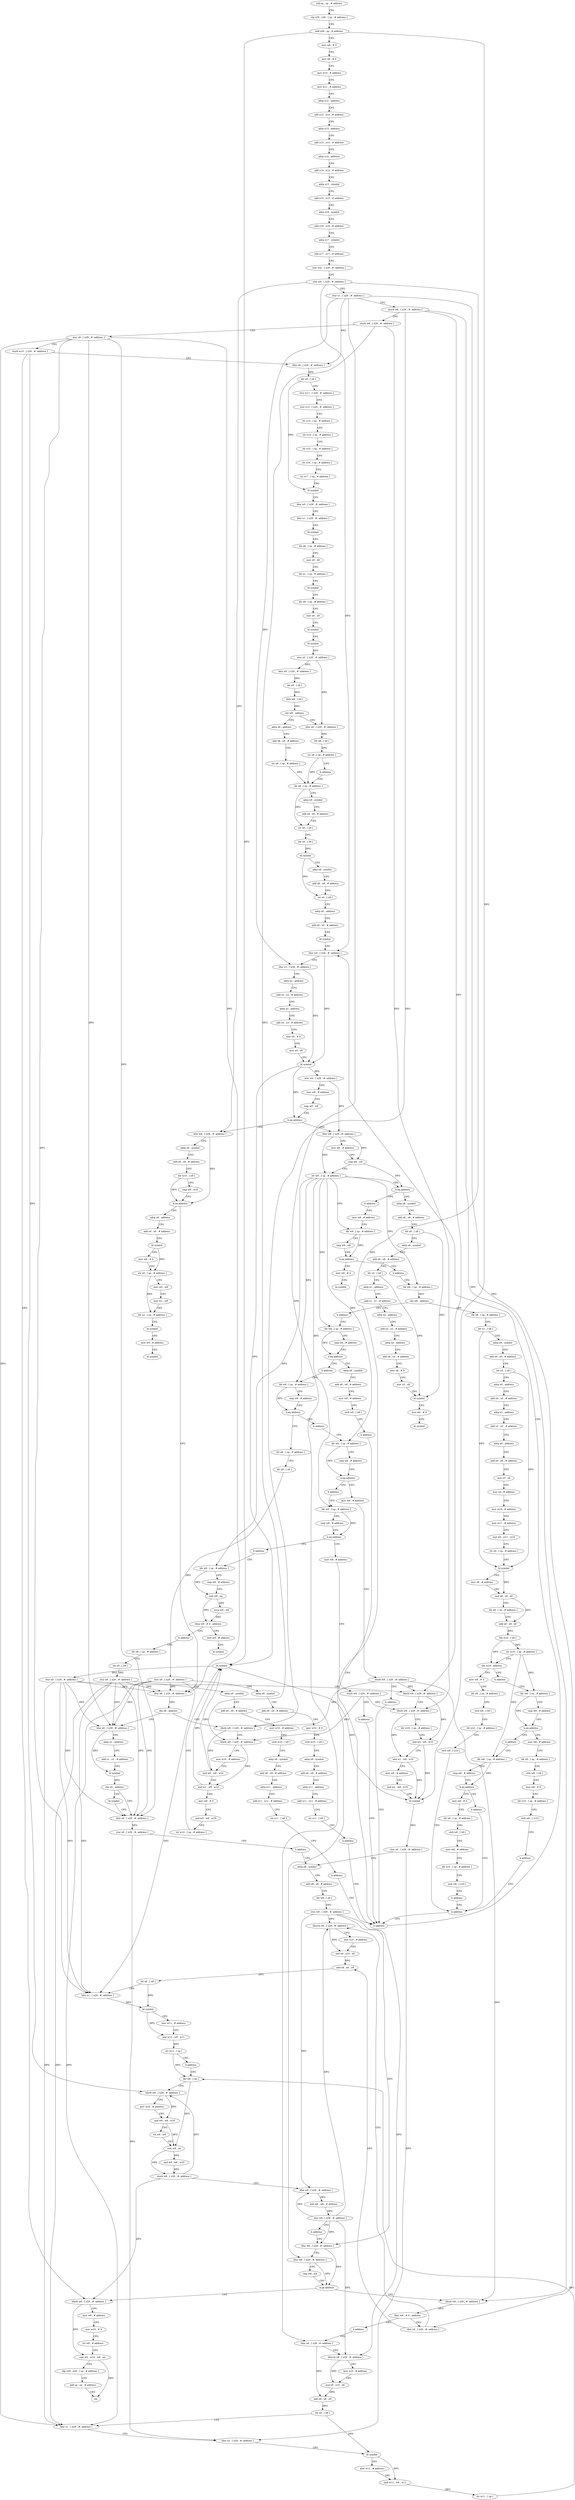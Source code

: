 digraph "func" {
"4204188" [label = "sub sp , sp , # address" ]
"4204192" [label = "stp x29 , x30 , [ sp , # address ]" ]
"4204196" [label = "add x29 , sp , # address" ]
"4204200" [label = "mov w8 , # 0" ]
"4204204" [label = "mov x9 , # 0" ]
"4204208" [label = "mov w10 , # address" ]
"4204212" [label = "mov w11 , # address" ]
"4204216" [label = "adrp x12 , address" ]
"4204220" [label = "add x12 , x12 , # address" ]
"4204224" [label = "adrp x13 , address" ]
"4204228" [label = "add x13 , x13 , # address" ]
"4204232" [label = "adrp x14 , address" ]
"4204236" [label = "add x14 , x14 , # address" ]
"4204240" [label = "adrp x15 , symbol" ]
"4204244" [label = "add x15 , x15 , # address" ]
"4204248" [label = "adrp x16 , symbol" ]
"4204252" [label = "add x16 , x16 , # address" ]
"4204256" [label = "adrp x17 , symbol" ]
"4204260" [label = "add x17 , x17 , # address" ]
"4204264" [label = "stur wzr , [ x29 , #- address ]" ]
"4204268" [label = "stur w0 , [ x29 , #- address ]" ]
"4204272" [label = "stur x1 , [ x29 , #- address ]" ]
"4204276" [label = "sturb w8 , [ x29 , #- address ]" ]
"4204280" [label = "sturb w8 , [ x29 , #- address ]" ]
"4204284" [label = "stur x9 , [ x29 , #- address ]" ]
"4204288" [label = "sturb w10 , [ x29 , #- address ]" ]
"4204292" [label = "ldur x9 , [ x29 , #- address ]" ]
"4204296" [label = "ldr x0 , [ x9 ]" ]
"4204300" [label = "stur w11 , [ x29 , #- address ]" ]
"4204304" [label = "stur x12 , [ x29 , #- address ]" ]
"4204308" [label = "str x13 , [ sp , # address ]" ]
"4204312" [label = "str x14 , [ sp , # address ]" ]
"4204316" [label = "str x15 , [ sp , # address ]" ]
"4204320" [label = "str x16 , [ sp , # address ]" ]
"4204324" [label = "str x17 , [ sp , # address ]" ]
"4204328" [label = "bl symbol" ]
"4204332" [label = "ldur w0 , [ x29 , #- address ]" ]
"4204336" [label = "ldur x1 , [ x29 , #- address ]" ]
"4204340" [label = "bl symbol" ]
"4204344" [label = "ldr x9 , [ sp , # address ]" ]
"4204348" [label = "mov x0 , x9" ]
"4204352" [label = "ldr x1 , [ sp , # address ]" ]
"4204356" [label = "bl symbol" ]
"4204360" [label = "ldr x9 , [ sp , # address ]" ]
"4204364" [label = "mov x0 , x9" ]
"4204368" [label = "bl symbol" ]
"4204372" [label = "bl symbol" ]
"4204376" [label = "stur x0 , [ x29 , #- address ]" ]
"4204380" [label = "ldur x9 , [ x29 , #- address ]" ]
"4204384" [label = "ldr x9 , [ x9 ]" ]
"4204388" [label = "ldrb w8 , [ x9 ]" ]
"4204392" [label = "cbz w8 , address" ]
"4204412" [label = "adrp x8 , address" ]
"4204396" [label = "ldur x8 , [ x29 , #- address ]" ]
"4204416" [label = "add x8 , x8 , # address" ]
"4204420" [label = "str x8 , [ sp , # address ]" ]
"4204424" [label = "ldr x8 , [ sp , # address ]" ]
"4204400" [label = "ldr x8 , [ x8 ]" ]
"4204404" [label = "str x8 , [ sp , # address ]" ]
"4204408" [label = "b address" ]
"4205120" [label = "ldur w8 , [ x29 , #- address ]" ]
"4205124" [label = "adrp x9 , symbol" ]
"4205128" [label = "add x9 , x9 , # address" ]
"4205132" [label = "ldr w10 , [ x9 ]" ]
"4205136" [label = "cmp w8 , w10" ]
"4205140" [label = "b.ne address" ]
"4205188" [label = "ldur x8 , [ x29 , #- address ]" ]
"4205144" [label = "adrp x0 , address" ]
"4204524" [label = "ldur w8 , [ x29 , #- address ]" ]
"4204528" [label = "mov w9 , # address" ]
"4204532" [label = "cmp w8 , w9" ]
"4204536" [label = "str w8 , [ sp , # address ]" ]
"4204540" [label = "b.eq address" ]
"4205040" [label = "adrp x8 , symbol" ]
"4204544" [label = "b address" ]
"4204428" [label = "adrp x9 , symbol" ]
"4204432" [label = "add x9 , x9 , # address" ]
"4204436" [label = "str x8 , [ x9 ]" ]
"4204440" [label = "ldr x0 , [ x9 ]" ]
"4204444" [label = "bl symbol" ]
"4204448" [label = "adrp x8 , symbol" ]
"4204452" [label = "add x8 , x8 , # address" ]
"4204456" [label = "str x0 , [ x8 ]" ]
"4204460" [label = "adrp x0 , address" ]
"4204464" [label = "add x0 , x0 , # address" ]
"4204468" [label = "bl symbol" ]
"4204472" [label = "ldur w0 , [ x29 , #- address ]" ]
"4205192" [label = "cbz x8 , address" ]
"4205232" [label = "ldurb w8 , [ x29 , #- address ]" ]
"4205196" [label = "ldur x0 , [ x29 , #- address ]" ]
"4205148" [label = "add x0 , x0 , # address" ]
"4205152" [label = "bl symbol" ]
"4205156" [label = "mov w8 , # 0" ]
"4205160" [label = "str x0 , [ sp , # address ]" ]
"4205164" [label = "mov w0 , w8" ]
"4205168" [label = "mov w1 , w8" ]
"4205172" [label = "ldr x2 , [ sp , # address ]" ]
"4205176" [label = "bl symbol" ]
"4205180" [label = "mov w0 , # address" ]
"4205184" [label = "bl symbol" ]
"4205044" [label = "add x8 , x8 , # address" ]
"4205048" [label = "ldr x0 , [ x8 ]" ]
"4205052" [label = "adrp x8 , symbol" ]
"4205056" [label = "add x8 , x8 , # address" ]
"4205060" [label = "ldr x3 , [ x8 ]" ]
"4205064" [label = "adrp x1 , address" ]
"4205068" [label = "add x1 , x1 , # address" ]
"4205072" [label = "adrp x2 , address" ]
"4205076" [label = "add x2 , x2 , # address" ]
"4205080" [label = "adrp x4 , address" ]
"4205084" [label = "add x4 , x4 , # address" ]
"4205088" [label = "mov x8 , # 0" ]
"4205092" [label = "mov x5 , x8" ]
"4205096" [label = "bl symbol" ]
"4205100" [label = "mov w0 , # 0" ]
"4205104" [label = "bl symbol" ]
"4204548" [label = "mov w8 , # address" ]
"4205236" [label = "ldurb w9 , [ x29 , #- address ]" ]
"4205240" [label = "mov w10 , # address" ]
"4205244" [label = "and w0 , w8 , w10" ]
"4205248" [label = "and w1 , w9 , w10" ]
"4205252" [label = "mov w8 , # 0" ]
"4205256" [label = "and w2 , w8 , w10" ]
"4205260" [label = "str w10 , [ sp , # address ]" ]
"4205264" [label = "bl symbol" ]
"4205268" [label = "stur x0 , [ x29 , #- address ]" ]
"4205272" [label = "ldurb w8 , [ x29 , #- address ]" ]
"4205276" [label = "ldurb w9 , [ x29 , #- address ]" ]
"4205280" [label = "ldr w10 , [ sp , # address ]" ]
"4205284" [label = "and w0 , w8 , w10" ]
"4205288" [label = "and w1 , w9 , w10" ]
"4205292" [label = "mov w8 , # address" ]
"4205296" [label = "and w2 , w8 , w10" ]
"4205300" [label = "bl symbol" ]
"4205304" [label = "stur x0 , [ x29 , #- address ]" ]
"4205308" [label = "adrp x8 , symbol" ]
"4205200" [label = "adrp x1 , address" ]
"4205204" [label = "add x1 , x1 , # address" ]
"4205208" [label = "bl symbol" ]
"4205212" [label = "cbz x0 , address" ]
"4205220" [label = "ldur x8 , [ x29 , #- address ]" ]
"4205216" [label = "bl symbol" ]
"4204552" [label = "ldr w9 , [ sp , # address ]" ]
"4204556" [label = "cmp w9 , w8" ]
"4204560" [label = "b.eq address" ]
"4205032" [label = "mov w0 , # 0" ]
"4204564" [label = "b address" ]
"4205496" [label = "ldurb w8 , [ x29 , #- address ]" ]
"4205500" [label = "mov w9 , # address" ]
"4205504" [label = "mov w10 , # 0" ]
"4205508" [label = "tst w8 , # address" ]
"4205512" [label = "csel w0 , w10 , w9 , ne" ]
"4205516" [label = "ldp x29 , x30 , [ sp , # address ]" ]
"4205520" [label = "add sp , sp , # address" ]
"4205524" [label = "ret" ]
"4205340" [label = "ldurb w8 , [ x29 , #- address ]" ]
"4205344" [label = "tbnz w8 , # 0 , address" ]
"4205352" [label = "ldur x8 , [ x29 , #- address ]" ]
"4205348" [label = "b address" ]
"4205224" [label = "stur x8 , [ x29 , #- address ]" ]
"4205228" [label = "b address" ]
"4205036" [label = "bl symbol" ]
"4204568" [label = "ldr w8 , [ sp , # address ]" ]
"4205356" [label = "ldursw x9 , [ x29 , #- address ]" ]
"4205360" [label = "mov x10 , # address" ]
"4205364" [label = "mul x9 , x10 , x9" ]
"4205368" [label = "add x8 , x8 , x9" ]
"4205372" [label = "ldr x0 , [ x8 ]" ]
"4205376" [label = "ldur x1 , [ x29 , #- address ]" ]
"4205380" [label = "bl symbol" ]
"4205384" [label = "mov w11 , # address" ]
"4205388" [label = "and w11 , w0 , w11" ]
"4205392" [label = "str w11 , [ sp ]" ]
"4205396" [label = "b address" ]
"4205448" [label = "ldr w8 , [ sp ]" ]
"4205400" [label = "ldur x8 , [ x29 , #- address ]" ]
"4205312" [label = "add x8 , x8 , # address" ]
"4205316" [label = "ldr w9 , [ x8 ]" ]
"4205320" [label = "stur w9 , [ x29 , #- address ]" ]
"4205324" [label = "ldur w8 , [ x29 , #- address ]" ]
"4204572" [label = "cbz w8 , address" ]
"4204816" [label = "ldr x8 , [ sp , # address ]" ]
"4204576" [label = "b address" ]
"4205452" [label = "ldurb w9 , [ x29 , #- address ]" ]
"4205456" [label = "mov w10 , # address" ]
"4205460" [label = "and w9 , w9 , w10" ]
"4205464" [label = "tst w9 , w8" ]
"4205468" [label = "cset w8 , ne" ]
"4205472" [label = "and w8 , w8 , w10" ]
"4205476" [label = "sturb w8 , [ x29 , #- address ]" ]
"4205480" [label = "ldur w8 , [ x29 , #- address ]" ]
"4205484" [label = "add w8 , w8 , # address" ]
"4205488" [label = "stur w8 , [ x29 , #- address ]" ]
"4205492" [label = "b address" ]
"4205404" [label = "ldursw x9 , [ x29 , #- address ]" ]
"4205408" [label = "mov x10 , # address" ]
"4205412" [label = "mul x9 , x10 , x9" ]
"4205416" [label = "add x8 , x8 , x9" ]
"4205420" [label = "ldr x0 , [ x8 ]" ]
"4205424" [label = "ldur x1 , [ x29 , #- address ]" ]
"4205428" [label = "ldur x2 , [ x29 , #- address ]" ]
"4205432" [label = "bl symbol" ]
"4205436" [label = "mov w11 , # address" ]
"4205440" [label = "and w11 , w0 , w11" ]
"4205444" [label = "str w11 , [ sp ]" ]
"4204820" [label = "ldr x1 , [ x8 ]" ]
"4204824" [label = "adrp x9 , symbol" ]
"4204828" [label = "add x9 , x9 , # address" ]
"4204832" [label = "ldr x5 , [ x9 ]" ]
"4204836" [label = "adrp x0 , address" ]
"4204840" [label = "add x0 , x0 , # address" ]
"4204844" [label = "adrp x2 , address" ]
"4204848" [label = "add x2 , x2 , # address" ]
"4204852" [label = "adrp x9 , address" ]
"4204856" [label = "add x9 , x9 , # address" ]
"4204860" [label = "mov x3 , x9" ]
"4204864" [label = "mov x4 , # address" ]
"4204868" [label = "mov w10 , # address" ]
"4204872" [label = "mov w11 , # address" ]
"4204876" [label = "and w6 , w11 , w10" ]
"4204880" [label = "str x9 , [ sp , # address ]" ]
"4204884" [label = "bl symbol" ]
"4204888" [label = "mov x8 , # address" ]
"4204892" [label = "mul x8 , x8 , x0" ]
"4204896" [label = "ldr x9 , [ sp , # address ]" ]
"4204900" [label = "add x8 , x9 , x8" ]
"4204904" [label = "ldr w10 , [ x8 ]" ]
"4204908" [label = "str w10 , [ sp , # address ]" ]
"4204912" [label = "cbz w10 , address" ]
"4205008" [label = "mov w8 , # 0" ]
"4204916" [label = "b address" ]
"4204580" [label = "ldr w8 , [ sp , # address ]" ]
"4205328" [label = "ldur w9 , [ x29 , #- address ]" ]
"4205332" [label = "cmp w8 , w9" ]
"4205336" [label = "b.ge address" ]
"4205012" [label = "ldr x9 , [ sp , # address ]" ]
"4205016" [label = "strb w8 , [ x9 ]" ]
"4205020" [label = "ldr x10 , [ sp , # address ]" ]
"4205024" [label = "strb w8 , [ x10 ]" ]
"4205028" [label = "b address" ]
"4204920" [label = "ldr w8 , [ sp , # address ]" ]
"4204584" [label = "cmp w8 , # address" ]
"4204588" [label = "b.eq address" ]
"4204772" [label = "adrp x8 , symbol" ]
"4204592" [label = "b address" ]
"4205116" [label = "b address" ]
"4204924" [label = "cmp w8 , # address" ]
"4204928" [label = "b.eq address" ]
"4204952" [label = "mov w8 , # address" ]
"4204932" [label = "b address" ]
"4204776" [label = "add x8 , x8 , # address" ]
"4204780" [label = "mov w9 , # address" ]
"4204784" [label = "strb w9 , [ x8 ]" ]
"4204788" [label = "b address" ]
"4204596" [label = "ldr w8 , [ sp , # address ]" ]
"4204476" [label = "ldur x1 , [ x29 , #- address ]" ]
"4204480" [label = "adrp x2 , address" ]
"4204484" [label = "add x2 , x2 , # address" ]
"4204488" [label = "adrp x3 , address" ]
"4204492" [label = "add x3 , x3 , # address" ]
"4204496" [label = "mov x8 , # 0" ]
"4204500" [label = "mov x4 , x8" ]
"4204504" [label = "bl symbol" ]
"4204508" [label = "stur w0 , [ x29 , #- address ]" ]
"4204512" [label = "mov w9 , # address" ]
"4204516" [label = "cmp w0 , w9" ]
"4204520" [label = "b.eq address" ]
"4204956" [label = "ldr x9 , [ sp , # address ]" ]
"4204960" [label = "strb w8 , [ x9 ]" ]
"4204964" [label = "mov w8 , # 0" ]
"4204968" [label = "ldr x10 , [ sp , # address ]" ]
"4204972" [label = "strb w8 , [ x10 ]" ]
"4204976" [label = "b address" ]
"4204936" [label = "ldr w8 , [ sp , # address ]" ]
"4204600" [label = "cmp w8 , # address" ]
"4204604" [label = "b.eq address" ]
"4204720" [label = "ldr x8 , [ sp , # address ]" ]
"4204608" [label = "b address" ]
"4204940" [label = "cmp w8 , # address" ]
"4204944" [label = "b.eq address" ]
"4204980" [label = "mov w8 , # 0" ]
"4204948" [label = "b address" ]
"4204724" [label = "ldr x9 , [ x8 ]" ]
"4204728" [label = "stur x9 , [ x29 , #- address ]" ]
"4204732" [label = "adrp x9 , symbol" ]
"4204736" [label = "add x9 , x9 , # address" ]
"4204740" [label = "mov w10 , # 0" ]
"4204744" [label = "strb w10 , [ x9 ]" ]
"4204748" [label = "adrp x9 , symbol" ]
"4204752" [label = "add x9 , x9 , # address" ]
"4204756" [label = "adrp x11 , address" ]
"4204760" [label = "add x11 , x11 , # address" ]
"4204764" [label = "str x11 , [ x9 ]" ]
"4204768" [label = "b address" ]
"4204612" [label = "ldr w8 , [ sp , # address ]" ]
"4204984" [label = "ldr x9 , [ sp , # address ]" ]
"4204988" [label = "strb w8 , [ x9 ]" ]
"4204992" [label = "mov w8 , # address" ]
"4204996" [label = "ldr x10 , [ sp , # address ]" ]
"4205000" [label = "strb w8 , [ x10 ]" ]
"4205004" [label = "b address" ]
"4204616" [label = "cmp w8 , # address" ]
"4204620" [label = "b.eq address" ]
"4204792" [label = "mov w8 , # address" ]
"4204624" [label = "b address" ]
"4204796" [label = "sturb w8 , [ x29 , #- address ]" ]
"4204800" [label = "b address" ]
"4204628" [label = "ldr w8 , [ sp , # address ]" ]
"4204632" [label = "cmp w8 , # address" ]
"4204636" [label = "b.eq address" ]
"4204804" [label = "mov w8 , # address" ]
"4204640" [label = "b address" ]
"4204808" [label = "sturb w8 , [ x29 , #- address ]" ]
"4204812" [label = "b address" ]
"4204644" [label = "ldr w8 , [ sp , # address ]" ]
"4204648" [label = "cmp w8 , # address" ]
"4204652" [label = "cset w9 , eq" ]
"4204656" [label = "mvn w9 , w9" ]
"4204660" [label = "tbnz w9 , # 0 , address" ]
"4205108" [label = "mov w0 , # address" ]
"4204664" [label = "b address" ]
"4205112" [label = "bl symbol" ]
"4204668" [label = "ldr x8 , [ sp , # address ]" ]
"4204672" [label = "ldr x9 , [ x8 ]" ]
"4204676" [label = "stur x9 , [ x29 , #- address ]" ]
"4204680" [label = "adrp x9 , symbol" ]
"4204684" [label = "add x9 , x9 , # address" ]
"4204688" [label = "mov w10 , # address" ]
"4204692" [label = "strb w10 , [ x9 ]" ]
"4204696" [label = "adrp x9 , symbol" ]
"4204700" [label = "add x9 , x9 , # address" ]
"4204704" [label = "adrp x11 , address" ]
"4204708" [label = "add x11 , x11 , # address" ]
"4204712" [label = "str x11 , [ x9 ]" ]
"4204716" [label = "b address" ]
"4204188" -> "4204192" [ label = "CFG" ]
"4204192" -> "4204196" [ label = "CFG" ]
"4204196" -> "4204200" [ label = "CFG" ]
"4204196" -> "4205264" [ label = "DFG" ]
"4204196" -> "4205300" [ label = "DFG" ]
"4204200" -> "4204204" [ label = "CFG" ]
"4204204" -> "4204208" [ label = "CFG" ]
"4204208" -> "4204212" [ label = "CFG" ]
"4204212" -> "4204216" [ label = "CFG" ]
"4204216" -> "4204220" [ label = "CFG" ]
"4204220" -> "4204224" [ label = "CFG" ]
"4204224" -> "4204228" [ label = "CFG" ]
"4204228" -> "4204232" [ label = "CFG" ]
"4204232" -> "4204236" [ label = "CFG" ]
"4204236" -> "4204240" [ label = "CFG" ]
"4204240" -> "4204244" [ label = "CFG" ]
"4204244" -> "4204248" [ label = "CFG" ]
"4204248" -> "4204252" [ label = "CFG" ]
"4204252" -> "4204256" [ label = "CFG" ]
"4204256" -> "4204260" [ label = "CFG" ]
"4204260" -> "4204264" [ label = "CFG" ]
"4204264" -> "4204268" [ label = "CFG" ]
"4204268" -> "4204272" [ label = "CFG" ]
"4204268" -> "4204472" [ label = "DFG" ]
"4204268" -> "4205120" [ label = "DFG" ]
"4204268" -> "4205328" [ label = "DFG" ]
"4204272" -> "4204276" [ label = "CFG" ]
"4204272" -> "4204292" [ label = "DFG" ]
"4204272" -> "4204476" [ label = "DFG" ]
"4204272" -> "4205352" [ label = "DFG" ]
"4204272" -> "4205400" [ label = "DFG" ]
"4204276" -> "4204280" [ label = "CFG" ]
"4204276" -> "4205232" [ label = "DFG" ]
"4204276" -> "4205272" [ label = "DFG" ]
"4204276" -> "4205340" [ label = "DFG" ]
"4204280" -> "4204284" [ label = "CFG" ]
"4204280" -> "4205236" [ label = "DFG" ]
"4204280" -> "4205276" [ label = "DFG" ]
"4204284" -> "4204288" [ label = "CFG" ]
"4204284" -> "4205188" [ label = "DFG" ]
"4204284" -> "4205196" [ label = "DFG" ]
"4204284" -> "4205220" [ label = "DFG" ]
"4204284" -> "4205376" [ label = "DFG" ]
"4204284" -> "4205424" [ label = "DFG" ]
"4204288" -> "4204292" [ label = "CFG" ]
"4204288" -> "4205496" [ label = "DFG" ]
"4204288" -> "4205452" [ label = "DFG" ]
"4204292" -> "4204296" [ label = "DFG" ]
"4204296" -> "4204300" [ label = "CFG" ]
"4204296" -> "4204328" [ label = "DFG" ]
"4204300" -> "4204304" [ label = "CFG" ]
"4204304" -> "4204308" [ label = "CFG" ]
"4204308" -> "4204312" [ label = "CFG" ]
"4204312" -> "4204316" [ label = "CFG" ]
"4204316" -> "4204320" [ label = "CFG" ]
"4204320" -> "4204324" [ label = "CFG" ]
"4204324" -> "4204328" [ label = "CFG" ]
"4204328" -> "4204332" [ label = "CFG" ]
"4204332" -> "4204336" [ label = "CFG" ]
"4204336" -> "4204340" [ label = "CFG" ]
"4204340" -> "4204344" [ label = "CFG" ]
"4204344" -> "4204348" [ label = "CFG" ]
"4204348" -> "4204352" [ label = "CFG" ]
"4204352" -> "4204356" [ label = "CFG" ]
"4204356" -> "4204360" [ label = "CFG" ]
"4204360" -> "4204364" [ label = "CFG" ]
"4204364" -> "4204368" [ label = "CFG" ]
"4204368" -> "4204372" [ label = "CFG" ]
"4204372" -> "4204376" [ label = "DFG" ]
"4204376" -> "4204380" [ label = "DFG" ]
"4204376" -> "4204396" [ label = "DFG" ]
"4204380" -> "4204384" [ label = "DFG" ]
"4204384" -> "4204388" [ label = "DFG" ]
"4204388" -> "4204392" [ label = "DFG" ]
"4204392" -> "4204412" [ label = "CFG" ]
"4204392" -> "4204396" [ label = "CFG" ]
"4204412" -> "4204416" [ label = "CFG" ]
"4204396" -> "4204400" [ label = "DFG" ]
"4204416" -> "4204420" [ label = "CFG" ]
"4204420" -> "4204424" [ label = "DFG" ]
"4204424" -> "4204428" [ label = "CFG" ]
"4204424" -> "4204436" [ label = "DFG" ]
"4204400" -> "4204404" [ label = "DFG" ]
"4204404" -> "4204408" [ label = "CFG" ]
"4204404" -> "4204424" [ label = "DFG" ]
"4204408" -> "4204424" [ label = "CFG" ]
"4205120" -> "4205124" [ label = "CFG" ]
"4205120" -> "4205140" [ label = "DFG" ]
"4205124" -> "4205128" [ label = "CFG" ]
"4205128" -> "4205132" [ label = "CFG" ]
"4205132" -> "4205136" [ label = "CFG" ]
"4205132" -> "4205140" [ label = "DFG" ]
"4205136" -> "4205140" [ label = "CFG" ]
"4205140" -> "4205188" [ label = "CFG" ]
"4205140" -> "4205144" [ label = "CFG" ]
"4205188" -> "4205192" [ label = "DFG" ]
"4205144" -> "4205148" [ label = "CFG" ]
"4204524" -> "4204528" [ label = "CFG" ]
"4204524" -> "4204532" [ label = "DFG" ]
"4204524" -> "4204536" [ label = "DFG" ]
"4204528" -> "4204532" [ label = "CFG" ]
"4204532" -> "4204536" [ label = "CFG" ]
"4204532" -> "4204540" [ label = "DFG" ]
"4204536" -> "4204540" [ label = "CFG" ]
"4204536" -> "4204552" [ label = "DFG" ]
"4204536" -> "4204568" [ label = "DFG" ]
"4204536" -> "4204580" [ label = "DFG" ]
"4204536" -> "4204596" [ label = "DFG" ]
"4204536" -> "4204612" [ label = "DFG" ]
"4204536" -> "4204628" [ label = "DFG" ]
"4204536" -> "4204644" [ label = "DFG" ]
"4204540" -> "4205040" [ label = "CFG" ]
"4204540" -> "4204544" [ label = "CFG" ]
"4205040" -> "4205044" [ label = "CFG" ]
"4204544" -> "4204548" [ label = "CFG" ]
"4204428" -> "4204432" [ label = "CFG" ]
"4204432" -> "4204436" [ label = "CFG" ]
"4204436" -> "4204440" [ label = "CFG" ]
"4204440" -> "4204444" [ label = "DFG" ]
"4204444" -> "4204448" [ label = "CFG" ]
"4204444" -> "4204456" [ label = "DFG" ]
"4204448" -> "4204452" [ label = "CFG" ]
"4204452" -> "4204456" [ label = "CFG" ]
"4204456" -> "4204460" [ label = "CFG" ]
"4204460" -> "4204464" [ label = "CFG" ]
"4204464" -> "4204468" [ label = "CFG" ]
"4204468" -> "4204472" [ label = "CFG" ]
"4204472" -> "4204476" [ label = "CFG" ]
"4204472" -> "4204504" [ label = "DFG" ]
"4205192" -> "4205232" [ label = "CFG" ]
"4205192" -> "4205196" [ label = "CFG" ]
"4205232" -> "4205236" [ label = "CFG" ]
"4205232" -> "4205244" [ label = "DFG" ]
"4205196" -> "4205200" [ label = "CFG" ]
"4205196" -> "4205208" [ label = "DFG" ]
"4205148" -> "4205152" [ label = "CFG" ]
"4205152" -> "4205156" [ label = "CFG" ]
"4205152" -> "4205160" [ label = "DFG" ]
"4205156" -> "4205160" [ label = "CFG" ]
"4205160" -> "4205164" [ label = "CFG" ]
"4205160" -> "4205172" [ label = "DFG" ]
"4205164" -> "4205168" [ label = "CFG" ]
"4205168" -> "4205172" [ label = "CFG" ]
"4205172" -> "4205176" [ label = "CFG" ]
"4205176" -> "4205180" [ label = "CFG" ]
"4205180" -> "4205184" [ label = "CFG" ]
"4205044" -> "4205048" [ label = "CFG" ]
"4205048" -> "4205052" [ label = "CFG" ]
"4205048" -> "4205096" [ label = "DFG" ]
"4205052" -> "4205056" [ label = "CFG" ]
"4205056" -> "4205060" [ label = "CFG" ]
"4205060" -> "4205064" [ label = "CFG" ]
"4205060" -> "4205096" [ label = "DFG" ]
"4205064" -> "4205068" [ label = "CFG" ]
"4205068" -> "4205072" [ label = "CFG" ]
"4205072" -> "4205076" [ label = "CFG" ]
"4205076" -> "4205080" [ label = "CFG" ]
"4205080" -> "4205084" [ label = "CFG" ]
"4205084" -> "4205088" [ label = "CFG" ]
"4205088" -> "4205092" [ label = "CFG" ]
"4205092" -> "4205096" [ label = "CFG" ]
"4205096" -> "4205100" [ label = "CFG" ]
"4205100" -> "4205104" [ label = "CFG" ]
"4204548" -> "4204552" [ label = "CFG" ]
"4205236" -> "4205240" [ label = "CFG" ]
"4205236" -> "4205248" [ label = "DFG" ]
"4205240" -> "4205244" [ label = "CFG" ]
"4205244" -> "4205248" [ label = "CFG" ]
"4205244" -> "4205264" [ label = "DFG" ]
"4205248" -> "4205252" [ label = "CFG" ]
"4205248" -> "4205264" [ label = "DFG" ]
"4205252" -> "4205256" [ label = "CFG" ]
"4205256" -> "4205260" [ label = "CFG" ]
"4205260" -> "4205264" [ label = "CFG" ]
"4205264" -> "4205268" [ label = "DFG" ]
"4205264" -> "4205300" [ label = "DFG" ]
"4205268" -> "4205272" [ label = "CFG" ]
"4205268" -> "4205188" [ label = "DFG" ]
"4205268" -> "4205196" [ label = "DFG" ]
"4205268" -> "4205220" [ label = "DFG" ]
"4205268" -> "4205376" [ label = "DFG" ]
"4205268" -> "4205424" [ label = "DFG" ]
"4205272" -> "4205276" [ label = "CFG" ]
"4205272" -> "4205284" [ label = "DFG" ]
"4205276" -> "4205280" [ label = "CFG" ]
"4205276" -> "4205288" [ label = "DFG" ]
"4205280" -> "4205284" [ label = "CFG" ]
"4205284" -> "4205288" [ label = "CFG" ]
"4205284" -> "4205300" [ label = "DFG" ]
"4205288" -> "4205292" [ label = "CFG" ]
"4205288" -> "4205300" [ label = "DFG" ]
"4205292" -> "4205296" [ label = "CFG" ]
"4205296" -> "4205300" [ label = "CFG" ]
"4205300" -> "4205304" [ label = "DFG" ]
"4205304" -> "4205308" [ label = "CFG" ]
"4205304" -> "4205428" [ label = "DFG" ]
"4205308" -> "4205312" [ label = "CFG" ]
"4205200" -> "4205204" [ label = "CFG" ]
"4205204" -> "4205208" [ label = "CFG" ]
"4205208" -> "4205212" [ label = "DFG" ]
"4205212" -> "4205220" [ label = "CFG" ]
"4205212" -> "4205216" [ label = "CFG" ]
"4205220" -> "4205224" [ label = "DFG" ]
"4205216" -> "4205220" [ label = "CFG" ]
"4204552" -> "4204556" [ label = "CFG" ]
"4204552" -> "4204560" [ label = "DFG" ]
"4204556" -> "4204560" [ label = "CFG" ]
"4204560" -> "4205032" [ label = "CFG" ]
"4204560" -> "4204564" [ label = "CFG" ]
"4205032" -> "4205036" [ label = "CFG" ]
"4204564" -> "4204568" [ label = "CFG" ]
"4205496" -> "4205500" [ label = "CFG" ]
"4205496" -> "4205512" [ label = "DFG" ]
"4205500" -> "4205504" [ label = "CFG" ]
"4205504" -> "4205508" [ label = "CFG" ]
"4205508" -> "4205512" [ label = "CFG" ]
"4205512" -> "4205516" [ label = "CFG" ]
"4205512" -> "4205524" [ label = "DFG" ]
"4205516" -> "4205520" [ label = "CFG" ]
"4205520" -> "4205524" [ label = "CFG" ]
"4205340" -> "4205344" [ label = "DFG" ]
"4205344" -> "4205352" [ label = "CFG" ]
"4205344" -> "4205348" [ label = "CFG" ]
"4205352" -> "4205356" [ label = "CFG" ]
"4205352" -> "4205368" [ label = "DFG" ]
"4205348" -> "4205400" [ label = "CFG" ]
"4205224" -> "4205228" [ label = "CFG" ]
"4205224" -> "4205428" [ label = "DFG" ]
"4205228" -> "4205308" [ label = "CFG" ]
"4204568" -> "4204572" [ label = "DFG" ]
"4205356" -> "4205360" [ label = "CFG" ]
"4205356" -> "4205364" [ label = "DFG" ]
"4205360" -> "4205364" [ label = "CFG" ]
"4205364" -> "4205368" [ label = "DFG" ]
"4205368" -> "4205372" [ label = "DFG" ]
"4205372" -> "4205376" [ label = "CFG" ]
"4205372" -> "4205380" [ label = "DFG" ]
"4205376" -> "4205380" [ label = "DFG" ]
"4205380" -> "4205384" [ label = "CFG" ]
"4205380" -> "4205388" [ label = "DFG" ]
"4205384" -> "4205388" [ label = "CFG" ]
"4205388" -> "4205392" [ label = "DFG" ]
"4205392" -> "4205396" [ label = "CFG" ]
"4205392" -> "4205448" [ label = "DFG" ]
"4205396" -> "4205448" [ label = "CFG" ]
"4205448" -> "4205452" [ label = "CFG" ]
"4205448" -> "4205468" [ label = "DFG" ]
"4205400" -> "4205404" [ label = "CFG" ]
"4205400" -> "4205416" [ label = "DFG" ]
"4205312" -> "4205316" [ label = "CFG" ]
"4205316" -> "4205320" [ label = "DFG" ]
"4205320" -> "4205324" [ label = "DFG" ]
"4205320" -> "4205356" [ label = "DFG" ]
"4205320" -> "4205404" [ label = "DFG" ]
"4205320" -> "4205480" [ label = "DFG" ]
"4205324" -> "4205328" [ label = "CFG" ]
"4205324" -> "4205336" [ label = "DFG" ]
"4204572" -> "4204816" [ label = "CFG" ]
"4204572" -> "4204576" [ label = "CFG" ]
"4204816" -> "4204820" [ label = "CFG" ]
"4204576" -> "4204580" [ label = "CFG" ]
"4205452" -> "4205456" [ label = "CFG" ]
"4205452" -> "4205460" [ label = "DFG" ]
"4205456" -> "4205460" [ label = "CFG" ]
"4205460" -> "4205464" [ label = "CFG" ]
"4205460" -> "4205468" [ label = "DFG" ]
"4205464" -> "4205468" [ label = "CFG" ]
"4205468" -> "4205472" [ label = "DFG" ]
"4205468" -> "4205476" [ label = "DFG" ]
"4205472" -> "4205476" [ label = "DFG" ]
"4205476" -> "4205480" [ label = "CFG" ]
"4205476" -> "4205496" [ label = "DFG" ]
"4205476" -> "4205452" [ label = "DFG" ]
"4205480" -> "4205484" [ label = "DFG" ]
"4205484" -> "4205488" [ label = "DFG" ]
"4205488" -> "4205492" [ label = "CFG" ]
"4205488" -> "4205324" [ label = "DFG" ]
"4205488" -> "4205356" [ label = "DFG" ]
"4205488" -> "4205404" [ label = "DFG" ]
"4205488" -> "4205480" [ label = "DFG" ]
"4205492" -> "4205324" [ label = "CFG" ]
"4205404" -> "4205408" [ label = "CFG" ]
"4205404" -> "4205412" [ label = "DFG" ]
"4205408" -> "4205412" [ label = "CFG" ]
"4205412" -> "4205416" [ label = "DFG" ]
"4205416" -> "4205420" [ label = "DFG" ]
"4205420" -> "4205424" [ label = "CFG" ]
"4205420" -> "4205432" [ label = "DFG" ]
"4205424" -> "4205428" [ label = "CFG" ]
"4205428" -> "4205432" [ label = "CFG" ]
"4205432" -> "4205436" [ label = "CFG" ]
"4205432" -> "4205440" [ label = "DFG" ]
"4205436" -> "4205440" [ label = "CFG" ]
"4205440" -> "4205444" [ label = "DFG" ]
"4205444" -> "4205448" [ label = "DFG" ]
"4204820" -> "4204824" [ label = "CFG" ]
"4204820" -> "4204884" [ label = "DFG" ]
"4204824" -> "4204828" [ label = "CFG" ]
"4204828" -> "4204832" [ label = "CFG" ]
"4204832" -> "4204836" [ label = "CFG" ]
"4204832" -> "4204884" [ label = "DFG" ]
"4204836" -> "4204840" [ label = "CFG" ]
"4204840" -> "4204844" [ label = "CFG" ]
"4204844" -> "4204848" [ label = "CFG" ]
"4204848" -> "4204852" [ label = "CFG" ]
"4204852" -> "4204856" [ label = "CFG" ]
"4204856" -> "4204860" [ label = "CFG" ]
"4204860" -> "4204864" [ label = "CFG" ]
"4204864" -> "4204868" [ label = "CFG" ]
"4204868" -> "4204872" [ label = "CFG" ]
"4204872" -> "4204876" [ label = "CFG" ]
"4204876" -> "4204880" [ label = "CFG" ]
"4204880" -> "4204884" [ label = "CFG" ]
"4204884" -> "4204888" [ label = "CFG" ]
"4204884" -> "4204892" [ label = "DFG" ]
"4204888" -> "4204892" [ label = "CFG" ]
"4204892" -> "4204896" [ label = "CFG" ]
"4204892" -> "4204900" [ label = "DFG" ]
"4204896" -> "4204900" [ label = "CFG" ]
"4204900" -> "4204904" [ label = "DFG" ]
"4204904" -> "4204908" [ label = "DFG" ]
"4204904" -> "4204912" [ label = "DFG" ]
"4204908" -> "4204912" [ label = "CFG" ]
"4204908" -> "4204920" [ label = "DFG" ]
"4204908" -> "4204936" [ label = "DFG" ]
"4204912" -> "4205008" [ label = "CFG" ]
"4204912" -> "4204916" [ label = "CFG" ]
"4205008" -> "4205012" [ label = "CFG" ]
"4204916" -> "4204920" [ label = "CFG" ]
"4204580" -> "4204584" [ label = "CFG" ]
"4204580" -> "4204588" [ label = "DFG" ]
"4205328" -> "4205332" [ label = "CFG" ]
"4205328" -> "4205336" [ label = "DFG" ]
"4205332" -> "4205336" [ label = "CFG" ]
"4205336" -> "4205496" [ label = "CFG" ]
"4205336" -> "4205340" [ label = "CFG" ]
"4205012" -> "4205016" [ label = "CFG" ]
"4205016" -> "4205020" [ label = "CFG" ]
"4205020" -> "4205024" [ label = "CFG" ]
"4205024" -> "4205028" [ label = "CFG" ]
"4205028" -> "4205116" [ label = "CFG" ]
"4204920" -> "4204924" [ label = "CFG" ]
"4204920" -> "4204928" [ label = "DFG" ]
"4204584" -> "4204588" [ label = "CFG" ]
"4204588" -> "4204772" [ label = "CFG" ]
"4204588" -> "4204592" [ label = "CFG" ]
"4204772" -> "4204776" [ label = "CFG" ]
"4204592" -> "4204596" [ label = "CFG" ]
"4205116" -> "4204472" [ label = "CFG" ]
"4204924" -> "4204928" [ label = "CFG" ]
"4204928" -> "4204952" [ label = "CFG" ]
"4204928" -> "4204932" [ label = "CFG" ]
"4204952" -> "4204956" [ label = "CFG" ]
"4204932" -> "4204936" [ label = "CFG" ]
"4204776" -> "4204780" [ label = "CFG" ]
"4204780" -> "4204784" [ label = "CFG" ]
"4204784" -> "4204788" [ label = "CFG" ]
"4204788" -> "4205116" [ label = "CFG" ]
"4204596" -> "4204600" [ label = "CFG" ]
"4204596" -> "4204604" [ label = "DFG" ]
"4204476" -> "4204480" [ label = "CFG" ]
"4204476" -> "4204504" [ label = "DFG" ]
"4204480" -> "4204484" [ label = "CFG" ]
"4204484" -> "4204488" [ label = "CFG" ]
"4204488" -> "4204492" [ label = "CFG" ]
"4204492" -> "4204496" [ label = "CFG" ]
"4204496" -> "4204500" [ label = "CFG" ]
"4204500" -> "4204504" [ label = "CFG" ]
"4204504" -> "4204508" [ label = "DFG" ]
"4204504" -> "4204520" [ label = "DFG" ]
"4204504" -> "4205264" [ label = "DFG" ]
"4204508" -> "4204512" [ label = "CFG" ]
"4204508" -> "4204524" [ label = "DFG" ]
"4204512" -> "4204516" [ label = "CFG" ]
"4204516" -> "4204520" [ label = "CFG" ]
"4204520" -> "4205120" [ label = "CFG" ]
"4204520" -> "4204524" [ label = "CFG" ]
"4204956" -> "4204960" [ label = "CFG" ]
"4204960" -> "4204964" [ label = "CFG" ]
"4204964" -> "4204968" [ label = "CFG" ]
"4204968" -> "4204972" [ label = "CFG" ]
"4204972" -> "4204976" [ label = "CFG" ]
"4204976" -> "4205028" [ label = "CFG" ]
"4204936" -> "4204940" [ label = "CFG" ]
"4204936" -> "4204944" [ label = "DFG" ]
"4204600" -> "4204604" [ label = "CFG" ]
"4204604" -> "4204720" [ label = "CFG" ]
"4204604" -> "4204608" [ label = "CFG" ]
"4204720" -> "4204724" [ label = "CFG" ]
"4204608" -> "4204612" [ label = "CFG" ]
"4204940" -> "4204944" [ label = "CFG" ]
"4204944" -> "4204980" [ label = "CFG" ]
"4204944" -> "4204948" [ label = "CFG" ]
"4204980" -> "4204984" [ label = "CFG" ]
"4204948" -> "4205028" [ label = "CFG" ]
"4204724" -> "4204728" [ label = "DFG" ]
"4204728" -> "4204732" [ label = "CFG" ]
"4204728" -> "4205188" [ label = "DFG" ]
"4204728" -> "4205196" [ label = "DFG" ]
"4204728" -> "4205220" [ label = "DFG" ]
"4204728" -> "4205376" [ label = "DFG" ]
"4204728" -> "4205424" [ label = "DFG" ]
"4204732" -> "4204736" [ label = "CFG" ]
"4204736" -> "4204740" [ label = "CFG" ]
"4204740" -> "4204744" [ label = "CFG" ]
"4204744" -> "4204748" [ label = "CFG" ]
"4204748" -> "4204752" [ label = "CFG" ]
"4204752" -> "4204756" [ label = "CFG" ]
"4204756" -> "4204760" [ label = "CFG" ]
"4204760" -> "4204764" [ label = "CFG" ]
"4204764" -> "4204768" [ label = "CFG" ]
"4204768" -> "4205116" [ label = "CFG" ]
"4204612" -> "4204616" [ label = "CFG" ]
"4204612" -> "4204620" [ label = "DFG" ]
"4204984" -> "4204988" [ label = "CFG" ]
"4204988" -> "4204992" [ label = "CFG" ]
"4204992" -> "4204996" [ label = "CFG" ]
"4204996" -> "4205000" [ label = "CFG" ]
"4205000" -> "4205004" [ label = "CFG" ]
"4205004" -> "4205028" [ label = "CFG" ]
"4204616" -> "4204620" [ label = "CFG" ]
"4204620" -> "4204792" [ label = "CFG" ]
"4204620" -> "4204624" [ label = "CFG" ]
"4204792" -> "4204796" [ label = "CFG" ]
"4204624" -> "4204628" [ label = "CFG" ]
"4204796" -> "4204800" [ label = "CFG" ]
"4204796" -> "4205232" [ label = "DFG" ]
"4204796" -> "4205272" [ label = "DFG" ]
"4204796" -> "4205340" [ label = "DFG" ]
"4204800" -> "4205116" [ label = "CFG" ]
"4204628" -> "4204632" [ label = "CFG" ]
"4204628" -> "4204636" [ label = "DFG" ]
"4204632" -> "4204636" [ label = "CFG" ]
"4204636" -> "4204804" [ label = "CFG" ]
"4204636" -> "4204640" [ label = "CFG" ]
"4204804" -> "4204808" [ label = "CFG" ]
"4204640" -> "4204644" [ label = "CFG" ]
"4204808" -> "4204812" [ label = "CFG" ]
"4204808" -> "4205236" [ label = "DFG" ]
"4204808" -> "4205276" [ label = "DFG" ]
"4204812" -> "4205116" [ label = "CFG" ]
"4204644" -> "4204648" [ label = "CFG" ]
"4204644" -> "4204652" [ label = "DFG" ]
"4204648" -> "4204652" [ label = "CFG" ]
"4204652" -> "4204656" [ label = "DFG" ]
"4204652" -> "4204660" [ label = "DFG" ]
"4204656" -> "4204660" [ label = "DFG" ]
"4204660" -> "4205108" [ label = "CFG" ]
"4204660" -> "4204664" [ label = "CFG" ]
"4205108" -> "4205112" [ label = "CFG" ]
"4204664" -> "4204668" [ label = "CFG" ]
"4204668" -> "4204672" [ label = "CFG" ]
"4204672" -> "4204676" [ label = "DFG" ]
"4204676" -> "4204680" [ label = "CFG" ]
"4204676" -> "4205188" [ label = "DFG" ]
"4204676" -> "4205196" [ label = "DFG" ]
"4204676" -> "4205220" [ label = "DFG" ]
"4204676" -> "4205376" [ label = "DFG" ]
"4204676" -> "4205424" [ label = "DFG" ]
"4204680" -> "4204684" [ label = "CFG" ]
"4204684" -> "4204688" [ label = "CFG" ]
"4204688" -> "4204692" [ label = "CFG" ]
"4204692" -> "4204696" [ label = "CFG" ]
"4204696" -> "4204700" [ label = "CFG" ]
"4204700" -> "4204704" [ label = "CFG" ]
"4204704" -> "4204708" [ label = "CFG" ]
"4204708" -> "4204712" [ label = "CFG" ]
"4204712" -> "4204716" [ label = "CFG" ]
"4204716" -> "4205116" [ label = "CFG" ]
}
